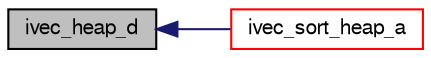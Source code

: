 digraph "ivec_heap_d"
{
  bgcolor="transparent";
  edge [fontname="FreeSans",fontsize="10",labelfontname="FreeSans",labelfontsize="10"];
  node [fontname="FreeSans",fontsize="10",shape=record];
  rankdir="LR";
  Node476 [label="ivec_heap_d",height=0.2,width=0.4,color="black", fillcolor="grey75", style="filled", fontcolor="black"];
  Node476 -> Node477 [dir="back",color="midnightblue",fontsize="10",style="solid",fontname="FreeSans"];
  Node477 [label="ivec_sort_heap_a",height=0.2,width=0.4,color="red",URL="$a08249.html#a8e61df1e4968ee13e4d8701197997511"];
}
